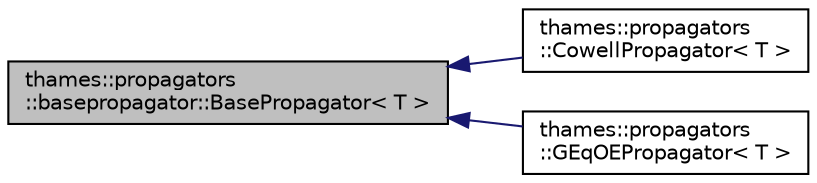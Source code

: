 digraph "thames::propagators::basepropagator::BasePropagator&lt; T &gt;"
{
 // LATEX_PDF_SIZE
  edge [fontname="Helvetica",fontsize="10",labelfontname="Helvetica",labelfontsize="10"];
  node [fontname="Helvetica",fontsize="10",shape=record];
  rankdir="LR";
  Node1 [label="thames::propagators\l::basepropagator::BasePropagator\< T \>",height=0.2,width=0.4,color="black", fillcolor="grey75", style="filled", fontcolor="black",tooltip="Base propagator abstract object."];
  Node1 -> Node2 [dir="back",color="midnightblue",fontsize="10",style="solid",fontname="Helvetica"];
  Node2 [label="thames::propagators\l::CowellPropagator\< T \>",height=0.2,width=0.4,color="black", fillcolor="white", style="filled",URL="$classthames_1_1propagators_1_1CowellPropagator.html",tooltip="Propagator object for Cowell's method."];
  Node1 -> Node3 [dir="back",color="midnightblue",fontsize="10",style="solid",fontname="Helvetica"];
  Node3 [label="thames::propagators\l::GEqOEPropagator\< T \>",height=0.2,width=0.4,color="black", fillcolor="white", style="filled",URL="$classthames_1_1propagators_1_1GEqOEPropagator.html",tooltip="Propagator object for GEqOE."];
}
